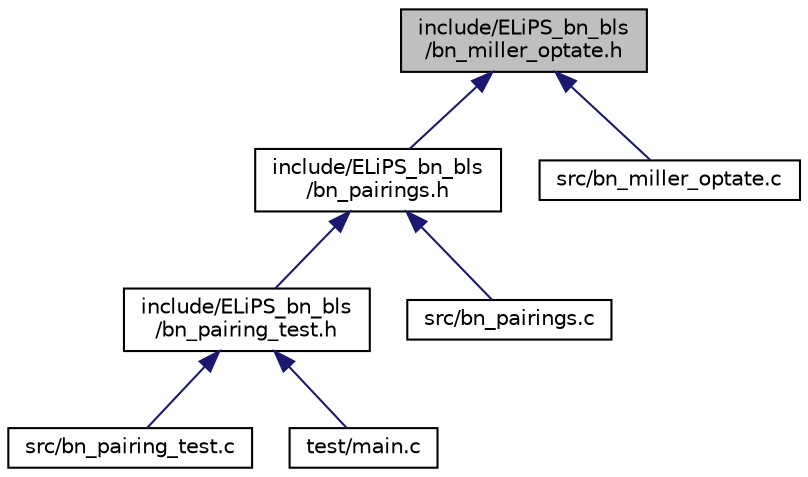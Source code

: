 digraph "include/ELiPS_bn_bls/bn_miller_optate.h"
{
  edge [fontname="Helvetica",fontsize="10",labelfontname="Helvetica",labelfontsize="10"];
  node [fontname="Helvetica",fontsize="10",shape=record];
  Node25 [label="include/ELiPS_bn_bls\l/bn_miller_optate.h",height=0.2,width=0.4,color="black", fillcolor="grey75", style="filled", fontcolor="black"];
  Node25 -> Node26 [dir="back",color="midnightblue",fontsize="10",style="solid"];
  Node26 [label="include/ELiPS_bn_bls\l/bn_pairings.h",height=0.2,width=0.4,color="black", fillcolor="white", style="filled",URL="$bn__pairings_8h.html"];
  Node26 -> Node27 [dir="back",color="midnightblue",fontsize="10",style="solid"];
  Node27 [label="include/ELiPS_bn_bls\l/bn_pairing_test.h",height=0.2,width=0.4,color="black", fillcolor="white", style="filled",URL="$bn__pairing__test_8h.html"];
  Node27 -> Node28 [dir="back",color="midnightblue",fontsize="10",style="solid"];
  Node28 [label="src/bn_pairing_test.c",height=0.2,width=0.4,color="black", fillcolor="white", style="filled",URL="$bn__pairing__test_8c.html"];
  Node27 -> Node29 [dir="back",color="midnightblue",fontsize="10",style="solid"];
  Node29 [label="test/main.c",height=0.2,width=0.4,color="black", fillcolor="white", style="filled",URL="$main_8c.html"];
  Node26 -> Node30 [dir="back",color="midnightblue",fontsize="10",style="solid"];
  Node30 [label="src/bn_pairings.c",height=0.2,width=0.4,color="black", fillcolor="white", style="filled",URL="$bn__pairings_8c.html"];
  Node25 -> Node31 [dir="back",color="midnightblue",fontsize="10",style="solid"];
  Node31 [label="src/bn_miller_optate.c",height=0.2,width=0.4,color="black", fillcolor="white", style="filled",URL="$bn__miller__optate_8c.html"];
}
